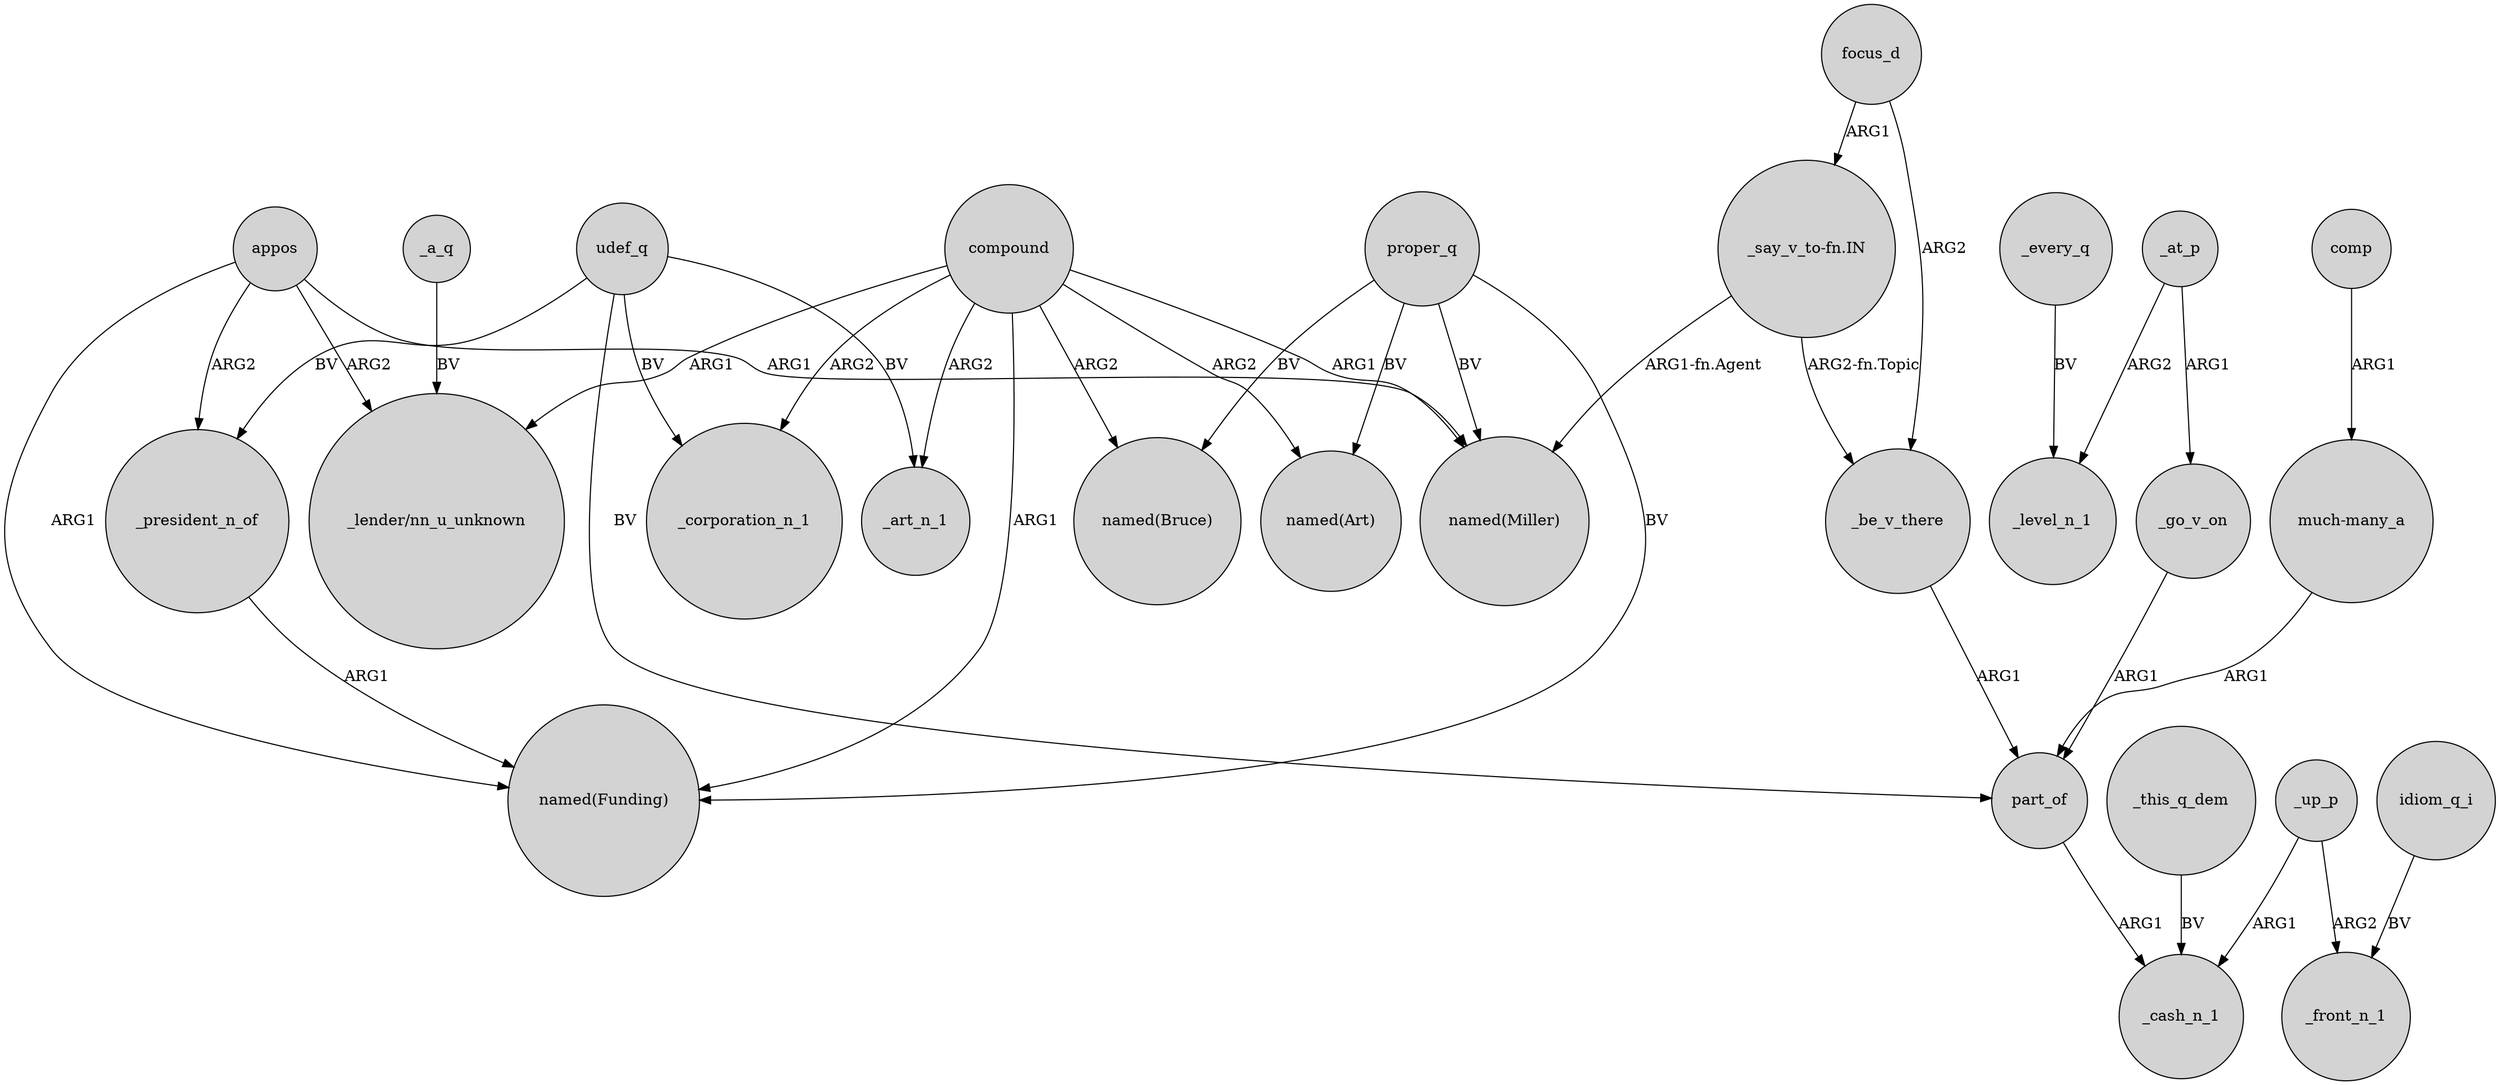 digraph {
	node [shape=circle style=filled]
	compound -> "named(Funding)" [label=ARG1]
	udef_q -> part_of [label=BV]
	compound -> "named(Bruce)" [label=ARG2]
	_go_v_on -> part_of [label=ARG1]
	"_say_v_to-fn.IN" -> "named(Miller)" [label="ARG1-fn.Agent"]
	appos -> "named(Miller)" [label=ARG1]
	_every_q -> _level_n_1 [label=BV]
	udef_q -> _art_n_1 [label=BV]
	"much-many_a" -> part_of [label=ARG1]
	part_of -> _cash_n_1 [label=ARG1]
	appos -> "_lender/nn_u_unknown" [label=ARG2]
	_this_q_dem -> _cash_n_1 [label=BV]
	compound -> _art_n_1 [label=ARG2]
	compound -> _corporation_n_1 [label=ARG2]
	proper_q -> "named(Bruce)" [label=BV]
	compound -> "named(Art)" [label=ARG2]
	_be_v_there -> part_of [label=ARG1]
	_president_n_of -> "named(Funding)" [label=ARG1]
	appos -> _president_n_of [label=ARG2]
	udef_q -> _corporation_n_1 [label=BV]
	proper_q -> "named(Art)" [label=BV]
	comp -> "much-many_a" [label=ARG1]
	_up_p -> _cash_n_1 [label=ARG1]
	udef_q -> _president_n_of [label=BV]
	_up_p -> _front_n_1 [label=ARG2]
	compound -> "_lender/nn_u_unknown" [label=ARG1]
	compound -> "named(Miller)" [label=ARG1]
	"_say_v_to-fn.IN" -> _be_v_there [label="ARG2-fn.Topic"]
	_at_p -> _level_n_1 [label=ARG2]
	_at_p -> _go_v_on [label=ARG1]
	appos -> "named(Funding)" [label=ARG1]
	proper_q -> "named(Miller)" [label=BV]
	_a_q -> "_lender/nn_u_unknown" [label=BV]
	proper_q -> "named(Funding)" [label=BV]
	focus_d -> _be_v_there [label=ARG2]
	focus_d -> "_say_v_to-fn.IN" [label=ARG1]
	idiom_q_i -> _front_n_1 [label=BV]
}
